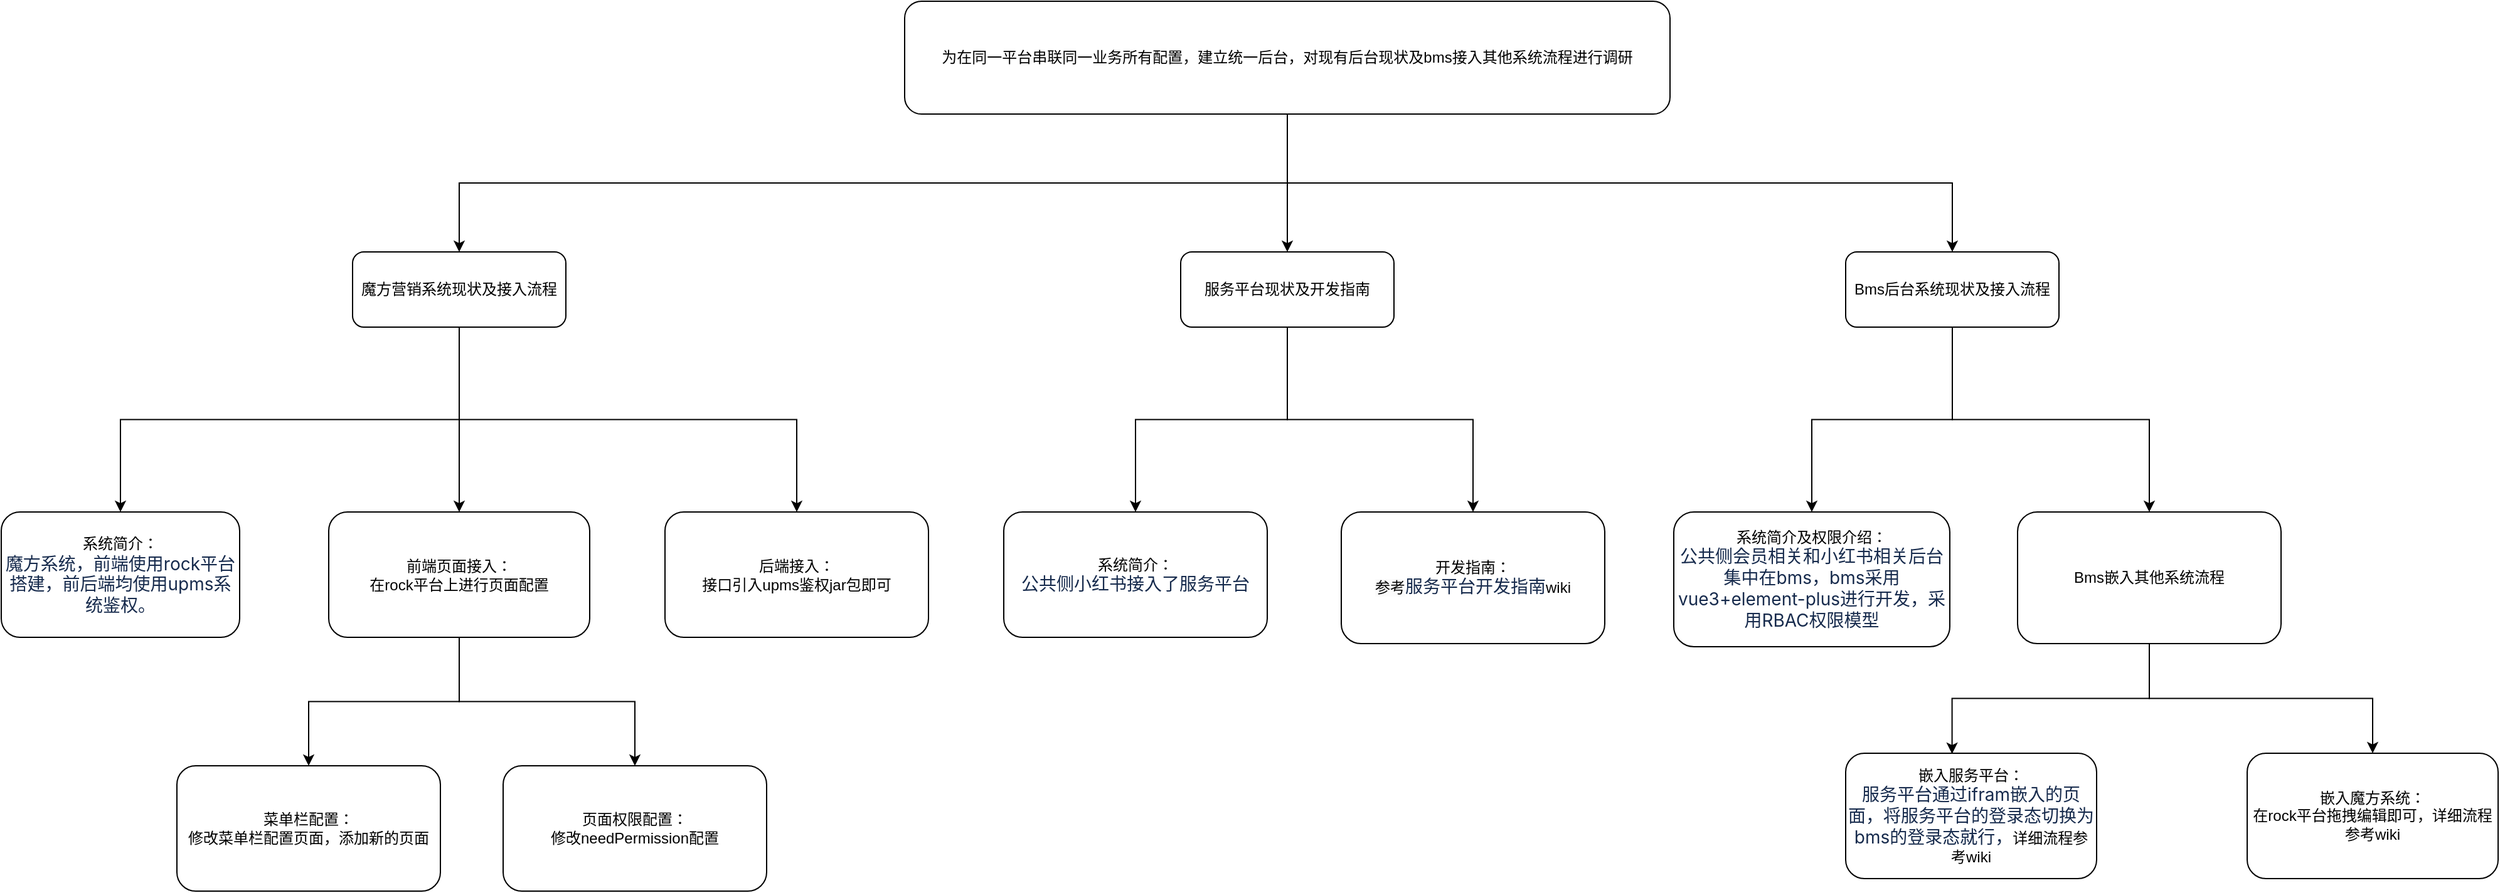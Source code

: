 <mxfile version="24.3.0" type="github">
  <diagram name="第 1 页" id="C66fUa8SsGzZPBdXzG9W">
    <mxGraphModel dx="3211" dy="2476" grid="1" gridSize="10" guides="1" tooltips="1" connect="1" arrows="1" fold="1" page="1" pageScale="1" pageWidth="827" pageHeight="1169" math="0" shadow="0">
      <root>
        <mxCell id="0" />
        <mxCell id="1" parent="0" />
        <mxCell id="h03oHfglPhTB2q8768p--17" style="edgeStyle=orthogonalEdgeStyle;rounded=0;orthogonalLoop=1;jettySize=auto;html=1;entryX=0.5;entryY=0;entryDx=0;entryDy=0;" edge="1" parent="1" source="h03oHfglPhTB2q8768p--1" target="h03oHfglPhTB2q8768p--3">
          <mxGeometry relative="1" as="geometry" />
        </mxCell>
        <mxCell id="h03oHfglPhTB2q8768p--18" style="edgeStyle=orthogonalEdgeStyle;rounded=0;orthogonalLoop=1;jettySize=auto;html=1;exitX=0.5;exitY=1;exitDx=0;exitDy=0;entryX=0.5;entryY=0;entryDx=0;entryDy=0;" edge="1" parent="1" source="h03oHfglPhTB2q8768p--1" target="h03oHfglPhTB2q8768p--2">
          <mxGeometry relative="1" as="geometry" />
        </mxCell>
        <mxCell id="h03oHfglPhTB2q8768p--19" style="edgeStyle=orthogonalEdgeStyle;rounded=0;orthogonalLoop=1;jettySize=auto;html=1;exitX=0.5;exitY=1;exitDx=0;exitDy=0;entryX=0.5;entryY=0;entryDx=0;entryDy=0;" edge="1" parent="1" source="h03oHfglPhTB2q8768p--1" target="h03oHfglPhTB2q8768p--4">
          <mxGeometry relative="1" as="geometry" />
        </mxCell>
        <mxCell id="h03oHfglPhTB2q8768p--1" value="为在同一平台串联同一业务所有配置，建立统一后台，对现有后台现状及bms接入其他系统流程进行调研" style="rounded=1;whiteSpace=wrap;html=1;" vertex="1" parent="1">
          <mxGeometry x="-60" y="-460" width="610" height="90" as="geometry" />
        </mxCell>
        <mxCell id="h03oHfglPhTB2q8768p--20" style="edgeStyle=orthogonalEdgeStyle;rounded=0;orthogonalLoop=1;jettySize=auto;html=1;exitX=0.5;exitY=1;exitDx=0;exitDy=0;entryX=0.5;entryY=0;entryDx=0;entryDy=0;" edge="1" parent="1" source="h03oHfglPhTB2q8768p--2" target="h03oHfglPhTB2q8768p--6">
          <mxGeometry relative="1" as="geometry" />
        </mxCell>
        <mxCell id="h03oHfglPhTB2q8768p--21" style="edgeStyle=orthogonalEdgeStyle;rounded=0;orthogonalLoop=1;jettySize=auto;html=1;exitX=0.5;exitY=1;exitDx=0;exitDy=0;entryX=0.5;entryY=0;entryDx=0;entryDy=0;" edge="1" parent="1" source="h03oHfglPhTB2q8768p--2" target="h03oHfglPhTB2q8768p--5">
          <mxGeometry relative="1" as="geometry" />
        </mxCell>
        <mxCell id="h03oHfglPhTB2q8768p--22" style="edgeStyle=orthogonalEdgeStyle;rounded=0;orthogonalLoop=1;jettySize=auto;html=1;exitX=0.5;exitY=1;exitDx=0;exitDy=0;" edge="1" parent="1" source="h03oHfglPhTB2q8768p--2" target="h03oHfglPhTB2q8768p--7">
          <mxGeometry relative="1" as="geometry" />
        </mxCell>
        <mxCell id="h03oHfglPhTB2q8768p--2" value="魔方营销系统现状及接入流程" style="rounded=1;whiteSpace=wrap;html=1;" vertex="1" parent="1">
          <mxGeometry x="-500" y="-260" width="170" height="60" as="geometry" />
        </mxCell>
        <mxCell id="h03oHfglPhTB2q8768p--23" style="edgeStyle=orthogonalEdgeStyle;rounded=0;orthogonalLoop=1;jettySize=auto;html=1;exitX=0.5;exitY=1;exitDx=0;exitDy=0;" edge="1" parent="1" source="h03oHfglPhTB2q8768p--3" target="h03oHfglPhTB2q8768p--8">
          <mxGeometry relative="1" as="geometry" />
        </mxCell>
        <mxCell id="h03oHfglPhTB2q8768p--24" style="edgeStyle=orthogonalEdgeStyle;rounded=0;orthogonalLoop=1;jettySize=auto;html=1;exitX=0.5;exitY=1;exitDx=0;exitDy=0;entryX=0.5;entryY=0;entryDx=0;entryDy=0;" edge="1" parent="1" source="h03oHfglPhTB2q8768p--3" target="h03oHfglPhTB2q8768p--9">
          <mxGeometry relative="1" as="geometry" />
        </mxCell>
        <mxCell id="h03oHfglPhTB2q8768p--3" value="服务平台现状及开发指南" style="rounded=1;whiteSpace=wrap;html=1;" vertex="1" parent="1">
          <mxGeometry x="160" y="-260" width="170" height="60" as="geometry" />
        </mxCell>
        <mxCell id="h03oHfglPhTB2q8768p--25" style="edgeStyle=orthogonalEdgeStyle;rounded=0;orthogonalLoop=1;jettySize=auto;html=1;exitX=0.5;exitY=1;exitDx=0;exitDy=0;" edge="1" parent="1" source="h03oHfglPhTB2q8768p--4" target="h03oHfglPhTB2q8768p--10">
          <mxGeometry relative="1" as="geometry" />
        </mxCell>
        <mxCell id="h03oHfglPhTB2q8768p--26" style="edgeStyle=orthogonalEdgeStyle;rounded=0;orthogonalLoop=1;jettySize=auto;html=1;exitX=0.5;exitY=1;exitDx=0;exitDy=0;entryX=0.5;entryY=0;entryDx=0;entryDy=0;" edge="1" parent="1" source="h03oHfglPhTB2q8768p--4" target="h03oHfglPhTB2q8768p--11">
          <mxGeometry relative="1" as="geometry" />
        </mxCell>
        <mxCell id="h03oHfglPhTB2q8768p--4" value="Bms后台系统现状及接入流程" style="rounded=1;whiteSpace=wrap;html=1;" vertex="1" parent="1">
          <mxGeometry x="690" y="-260" width="170" height="60" as="geometry" />
        </mxCell>
        <mxCell id="h03oHfglPhTB2q8768p--5" value="系统简介：&lt;div&gt;&lt;span style=&quot;color: rgb(23, 43, 77); font-family: -apple-system, BlinkMacSystemFont, &amp;quot;Segoe UI&amp;quot;, Roboto, Oxygen, Ubuntu, &amp;quot;Fira Sans&amp;quot;, &amp;quot;Droid Sans&amp;quot;, &amp;quot;Helvetica Neue&amp;quot;, sans-serif; font-size: 14px; text-align: start; background-color: rgb(255, 255, 255);&quot;&gt;魔方系统，前端使用rock平台搭建，前后端均使用upms系统鉴权。&lt;/span&gt;&lt;br&gt;&lt;/div&gt;" style="rounded=1;whiteSpace=wrap;html=1;" vertex="1" parent="1">
          <mxGeometry x="-780" y="-52.5" width="190" height="100" as="geometry" />
        </mxCell>
        <mxCell id="h03oHfglPhTB2q8768p--27" style="edgeStyle=orthogonalEdgeStyle;rounded=0;orthogonalLoop=1;jettySize=auto;html=1;exitX=0.5;exitY=1;exitDx=0;exitDy=0;entryX=0.5;entryY=0;entryDx=0;entryDy=0;" edge="1" parent="1" source="h03oHfglPhTB2q8768p--6" target="h03oHfglPhTB2q8768p--12">
          <mxGeometry relative="1" as="geometry" />
        </mxCell>
        <mxCell id="h03oHfglPhTB2q8768p--28" style="edgeStyle=orthogonalEdgeStyle;rounded=0;orthogonalLoop=1;jettySize=auto;html=1;exitX=0.5;exitY=1;exitDx=0;exitDy=0;" edge="1" parent="1" source="h03oHfglPhTB2q8768p--6" target="h03oHfglPhTB2q8768p--13">
          <mxGeometry relative="1" as="geometry" />
        </mxCell>
        <mxCell id="h03oHfglPhTB2q8768p--6" value="前端页面接入：&lt;div&gt;在rock平台上进行页面配置&lt;/div&gt;" style="rounded=1;whiteSpace=wrap;html=1;" vertex="1" parent="1">
          <mxGeometry x="-519" y="-52.5" width="208" height="100" as="geometry" />
        </mxCell>
        <mxCell id="h03oHfglPhTB2q8768p--7" value="后端接入：&lt;div&gt;接口引入upms鉴权jar包即可&lt;/div&gt;" style="rounded=1;whiteSpace=wrap;html=1;" vertex="1" parent="1">
          <mxGeometry x="-251" y="-52.5" width="210" height="100" as="geometry" />
        </mxCell>
        <mxCell id="h03oHfglPhTB2q8768p--8" value="系统简介：&lt;div&gt;&lt;span style=&quot;color: rgb(23, 43, 77); font-family: -apple-system, BlinkMacSystemFont, &amp;quot;Segoe UI&amp;quot;, Roboto, Oxygen, Ubuntu, &amp;quot;Fira Sans&amp;quot;, &amp;quot;Droid Sans&amp;quot;, &amp;quot;Helvetica Neue&amp;quot;, sans-serif; font-size: 14px; text-align: start; background-color: rgb(255, 255, 255);&quot;&gt;公共侧小红书接入了服务平台&lt;/span&gt;&lt;br&gt;&lt;/div&gt;" style="rounded=1;whiteSpace=wrap;html=1;" vertex="1" parent="1">
          <mxGeometry x="19" y="-52.5" width="210" height="100" as="geometry" />
        </mxCell>
        <mxCell id="h03oHfglPhTB2q8768p--9" value="开发指南：&lt;div style=&quot;text-align: center;&quot;&gt;&lt;span style=&quot;text-align: start; background-color: rgb(251, 251, 251);&quot;&gt;参考&lt;/span&gt;&lt;span style=&quot;background-color: rgb(255, 255, 255); color: rgb(23, 43, 77); font-family: -apple-system, BlinkMacSystemFont, &amp;quot;Segoe UI&amp;quot;, Roboto, Oxygen, Ubuntu, &amp;quot;Fira Sans&amp;quot;, &amp;quot;Droid Sans&amp;quot;, &amp;quot;Helvetica Neue&amp;quot;, sans-serif; font-size: 14px; text-align: start;&quot;&gt;服务平台开发指南&lt;/span&gt;&lt;span style=&quot;background-color: initial;&quot;&gt;wiki&lt;/span&gt;&lt;/div&gt;" style="rounded=1;whiteSpace=wrap;html=1;" vertex="1" parent="1">
          <mxGeometry x="288" y="-52.5" width="210" height="105" as="geometry" />
        </mxCell>
        <mxCell id="h03oHfglPhTB2q8768p--10" value="系统简介及权限介绍：&lt;div&gt;&lt;span style=&quot;color: rgb(23, 43, 77); font-family: -apple-system, BlinkMacSystemFont, &amp;quot;Segoe UI&amp;quot;, Roboto, Oxygen, Ubuntu, &amp;quot;Fira Sans&amp;quot;, &amp;quot;Droid Sans&amp;quot;, &amp;quot;Helvetica Neue&amp;quot;, sans-serif; font-size: 14px; text-align: start; background-color: rgb(255, 255, 255);&quot;&gt;公共侧会员相关和小红书相关后台集中在bms，bms采用vue3+element-plus进行开发，采用RBAC权限模型&lt;/span&gt;&lt;br&gt;&lt;/div&gt;" style="rounded=1;whiteSpace=wrap;html=1;" vertex="1" parent="1">
          <mxGeometry x="553" y="-52.5" width="220" height="107.5" as="geometry" />
        </mxCell>
        <mxCell id="h03oHfglPhTB2q8768p--30" style="edgeStyle=orthogonalEdgeStyle;rounded=0;orthogonalLoop=1;jettySize=auto;html=1;exitX=0.5;exitY=1;exitDx=0;exitDy=0;entryX=0.5;entryY=0;entryDx=0;entryDy=0;" edge="1" parent="1" source="h03oHfglPhTB2q8768p--11" target="h03oHfglPhTB2q8768p--15">
          <mxGeometry relative="1" as="geometry" />
        </mxCell>
        <mxCell id="h03oHfglPhTB2q8768p--11" value="Bms嵌入其他系统流程" style="rounded=1;whiteSpace=wrap;html=1;" vertex="1" parent="1">
          <mxGeometry x="827" y="-52.5" width="210" height="105" as="geometry" />
        </mxCell>
        <mxCell id="h03oHfglPhTB2q8768p--12" value="菜单栏配置：&lt;div&gt;修改菜单栏配置页面，添加新的页面&lt;/div&gt;" style="rounded=1;whiteSpace=wrap;html=1;" vertex="1" parent="1">
          <mxGeometry x="-640" y="150" width="210" height="100" as="geometry" />
        </mxCell>
        <mxCell id="h03oHfglPhTB2q8768p--13" value="页面权限配置：&lt;div&gt;修改needPermission配置&lt;/div&gt;" style="rounded=1;whiteSpace=wrap;html=1;" vertex="1" parent="1">
          <mxGeometry x="-380" y="150" width="210" height="100" as="geometry" />
        </mxCell>
        <mxCell id="h03oHfglPhTB2q8768p--14" value="嵌入服务平台：&lt;div&gt;&lt;span style=&quot;color: rgb(23, 43, 77); font-family: -apple-system, BlinkMacSystemFont, &amp;quot;Segoe UI&amp;quot;, Roboto, Oxygen, Ubuntu, &amp;quot;Fira Sans&amp;quot;, &amp;quot;Droid Sans&amp;quot;, &amp;quot;Helvetica Neue&amp;quot;, sans-serif; font-size: 14px; text-align: start; background-color: rgb(255, 255, 255);&quot;&gt;服务平台通过ifram嵌入的页面，将服务平台的登录态切换为bms的登录态就行，&lt;/span&gt;&lt;span style=&quot;background-color: initial;&quot;&gt;详细流程参考wiki&lt;/span&gt;&lt;br&gt;&lt;/div&gt;" style="rounded=1;whiteSpace=wrap;html=1;" vertex="1" parent="1">
          <mxGeometry x="690" y="140" width="200" height="100" as="geometry" />
        </mxCell>
        <mxCell id="h03oHfglPhTB2q8768p--15" value="嵌入魔方系统：&lt;div&gt;在rock平台拖拽编辑即可，详细流程参考wiki&lt;/div&gt;" style="rounded=1;whiteSpace=wrap;html=1;" vertex="1" parent="1">
          <mxGeometry x="1010" y="140" width="200" height="100" as="geometry" />
        </mxCell>
        <mxCell id="h03oHfglPhTB2q8768p--29" style="edgeStyle=orthogonalEdgeStyle;rounded=0;orthogonalLoop=1;jettySize=auto;html=1;exitX=0.5;exitY=1;exitDx=0;exitDy=0;entryX=0.424;entryY=0.005;entryDx=0;entryDy=0;entryPerimeter=0;" edge="1" parent="1" source="h03oHfglPhTB2q8768p--11" target="h03oHfglPhTB2q8768p--14">
          <mxGeometry relative="1" as="geometry" />
        </mxCell>
      </root>
    </mxGraphModel>
  </diagram>
</mxfile>
